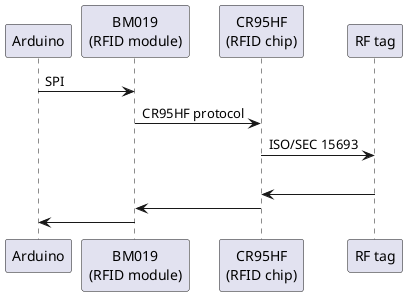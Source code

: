 'https://plantuml.com/sequence-diagram
'https://www.plantuml.com/plantuml/uml
@startuml
Arduino->"BM019\n(RFID module)" : SPI
"BM019\n(RFID module)"->"CR95HF\n(RFID chip)" : CR95HF protocol
"CR95HF\n(RFID chip)"->"RF tag" : ISO/SEC 15693
|||
"RF tag"->"CR95HF\n(RFID chip)"
"CR95HF\n(RFID chip)"->"BM019\n(RFID module)"
"BM019\n(RFID module)"->Arduino
@enduml